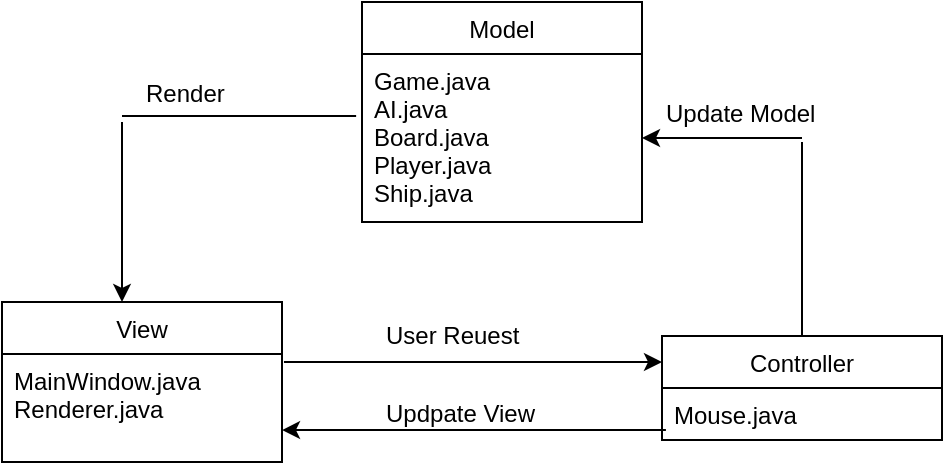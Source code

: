 <mxfile version="10.9.5" type="github"><diagram id="M7y0kPXvdS_ZJP1qybPQ" name="Page-1"><mxGraphModel dx="1422" dy="747" grid="1" gridSize="10" guides="1" tooltips="1" connect="1" arrows="1" fold="1" page="1" pageScale="1" pageWidth="850" pageHeight="1100" math="0" shadow="0"><root><mxCell id="0"/><mxCell id="1" parent="0"/><mxCell id="LL-5lhyage0gKRGQnnmS-4" value="Model" style="swimlane;fontStyle=0;childLayout=stackLayout;horizontal=1;startSize=26;fillColor=none;horizontalStack=0;resizeParent=1;resizeParentMax=0;resizeLast=0;collapsible=1;marginBottom=0;" vertex="1" parent="1"><mxGeometry x="350" y="120" width="140" height="110" as="geometry"/></mxCell><mxCell id="LL-5lhyage0gKRGQnnmS-5" value="Game.java&#10;AI.java&#10;Board.java&#10;Player.java&#10;Ship.java&#10;" style="text;strokeColor=none;fillColor=none;align=left;verticalAlign=top;spacingLeft=4;spacingRight=4;overflow=hidden;rotatable=0;points=[[0,0.5],[1,0.5]];portConstraint=eastwest;" vertex="1" parent="LL-5lhyage0gKRGQnnmS-4"><mxGeometry y="26" width="140" height="84" as="geometry"/></mxCell><mxCell id="LL-5lhyage0gKRGQnnmS-8" value="Controller" style="swimlane;fontStyle=0;childLayout=stackLayout;horizontal=1;startSize=26;fillColor=none;horizontalStack=0;resizeParent=1;resizeParentMax=0;resizeLast=0;collapsible=1;marginBottom=0;" vertex="1" parent="1"><mxGeometry x="500" y="287" width="140" height="52" as="geometry"/></mxCell><mxCell id="LL-5lhyage0gKRGQnnmS-9" value="Mouse.java" style="text;strokeColor=none;fillColor=none;align=left;verticalAlign=top;spacingLeft=4;spacingRight=4;overflow=hidden;rotatable=0;points=[[0,0.5],[1,0.5]];portConstraint=eastwest;" vertex="1" parent="LL-5lhyage0gKRGQnnmS-8"><mxGeometry y="26" width="140" height="26" as="geometry"/></mxCell><mxCell id="LL-5lhyage0gKRGQnnmS-16" value="View" style="swimlane;fontStyle=0;childLayout=stackLayout;horizontal=1;startSize=26;fillColor=none;horizontalStack=0;resizeParent=1;resizeParentMax=0;resizeLast=0;collapsible=1;marginBottom=0;" vertex="1" parent="1"><mxGeometry x="170" y="270" width="140" height="80" as="geometry"/></mxCell><mxCell id="LL-5lhyage0gKRGQnnmS-17" value="MainWindow.java&#10;Renderer.java&#10;" style="text;strokeColor=none;fillColor=none;align=left;verticalAlign=top;spacingLeft=4;spacingRight=4;overflow=hidden;rotatable=0;points=[[0,0.5],[1,0.5]];portConstraint=eastwest;" vertex="1" parent="LL-5lhyage0gKRGQnnmS-16"><mxGeometry y="26" width="140" height="54" as="geometry"/></mxCell><mxCell id="LL-5lhyage0gKRGQnnmS-23" value="" style="endArrow=classic;html=1;entryX=1;entryY=0.5;entryDx=0;entryDy=0;" edge="1" parent="1" target="LL-5lhyage0gKRGQnnmS-5"><mxGeometry width="50" height="50" relative="1" as="geometry"><mxPoint x="570" y="188" as="sourcePoint"/><mxPoint x="220" y="400" as="targetPoint"/></mxGeometry></mxCell><mxCell id="LL-5lhyage0gKRGQnnmS-24" value="" style="endArrow=none;html=1;" edge="1" parent="1" source="LL-5lhyage0gKRGQnnmS-8"><mxGeometry width="50" height="50" relative="1" as="geometry"><mxPoint x="170" y="450" as="sourcePoint"/><mxPoint x="570" y="190" as="targetPoint"/></mxGeometry></mxCell><mxCell id="LL-5lhyage0gKRGQnnmS-25" value="" style="endArrow=classic;html=1;entryX=0;entryY=0.25;entryDx=0;entryDy=0;exitX=1.007;exitY=0.074;exitDx=0;exitDy=0;exitPerimeter=0;" edge="1" parent="1" source="LL-5lhyage0gKRGQnnmS-17" target="LL-5lhyage0gKRGQnnmS-8"><mxGeometry width="50" height="50" relative="1" as="geometry"><mxPoint x="170" y="420" as="sourcePoint"/><mxPoint x="220" y="370" as="targetPoint"/></mxGeometry></mxCell><mxCell id="LL-5lhyage0gKRGQnnmS-26" value="" style="endArrow=classic;html=1;entryX=1;entryY=0.704;entryDx=0;entryDy=0;entryPerimeter=0;exitX=0.014;exitY=0.808;exitDx=0;exitDy=0;exitPerimeter=0;" edge="1" parent="1" source="LL-5lhyage0gKRGQnnmS-9" target="LL-5lhyage0gKRGQnnmS-17"><mxGeometry width="50" height="50" relative="1" as="geometry"><mxPoint x="170" y="420" as="sourcePoint"/><mxPoint x="220" y="370" as="targetPoint"/></mxGeometry></mxCell><mxCell id="LL-5lhyage0gKRGQnnmS-27" value="User Reuest&lt;br&gt;" style="text;html=1;resizable=0;points=[];autosize=1;align=left;verticalAlign=top;spacingTop=-4;" vertex="1" parent="1"><mxGeometry x="360" y="277" width="80" height="20" as="geometry"/></mxCell><mxCell id="LL-5lhyage0gKRGQnnmS-28" value="Updpate View&lt;br&gt;" style="text;html=1;resizable=0;points=[];autosize=1;align=left;verticalAlign=top;spacingTop=-4;" vertex="1" parent="1"><mxGeometry x="360" y="316" width="90" height="20" as="geometry"/></mxCell><mxCell id="LL-5lhyage0gKRGQnnmS-29" value="Update Model&lt;br&gt;" style="text;html=1;resizable=0;points=[];autosize=1;align=left;verticalAlign=top;spacingTop=-4;" vertex="1" parent="1"><mxGeometry x="500" y="166" width="90" height="20" as="geometry"/></mxCell><mxCell id="LL-5lhyage0gKRGQnnmS-32" value="" style="endArrow=classic;html=1;" edge="1" parent="1"><mxGeometry width="50" height="50" relative="1" as="geometry"><mxPoint x="230" y="180" as="sourcePoint"/><mxPoint x="230" y="270" as="targetPoint"/></mxGeometry></mxCell><mxCell id="LL-5lhyage0gKRGQnnmS-36" value="Render&lt;br&gt;" style="text;html=1;resizable=0;points=[];autosize=1;align=left;verticalAlign=top;spacingTop=-4;" vertex="1" parent="1"><mxGeometry x="240" y="156" width="50" height="20" as="geometry"/></mxCell><mxCell id="LL-5lhyage0gKRGQnnmS-37" value="" style="endArrow=none;html=1;entryX=-0.021;entryY=0.369;entryDx=0;entryDy=0;entryPerimeter=0;" edge="1" parent="1" target="LL-5lhyage0gKRGQnnmS-5"><mxGeometry width="50" height="50" relative="1" as="geometry"><mxPoint x="230" y="177" as="sourcePoint"/><mxPoint x="220" y="370" as="targetPoint"/></mxGeometry></mxCell></root></mxGraphModel></diagram></mxfile>